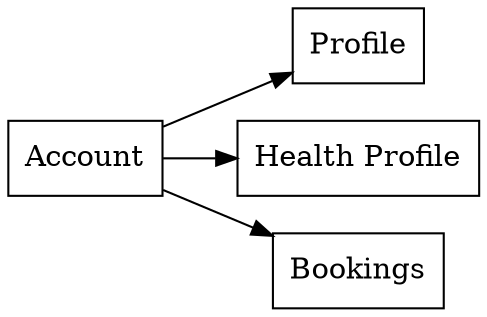 digraph G {
    rankdir="LR";
    account [label="Account", shape="rectagle"];
    profile [label="Profile", shape="rectagle"];
    healthprofile [label="Health Profile", shape="rectagle"];
    booking [label="Bookings", shape="rectagle"];

    account->profile;
    account->healthprofile;
    account->booking;
}